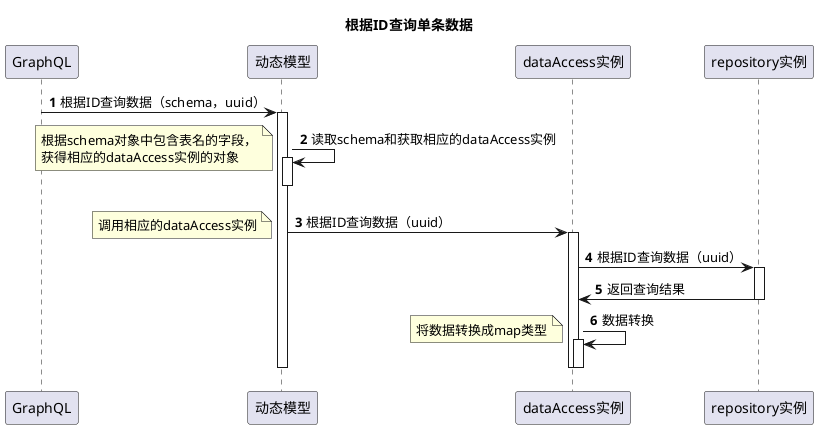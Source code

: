 @startuml
title 根据ID查询单条数据
autonumber
participant GraphQL
participant 动态模型
participant dataAccess实例
participant repository实例

GraphQL -> 动态模型 : 根据ID查询数据（schema，uuid）
activate 动态模型
动态模型 -> 动态模型 : 读取schema和获取相应的dataAccess实例
note left
    根据schema对象中包含表名的字段，
    获得相应的dataAccess实例的对象
end note
activate 动态模型
deactivate 动态模型
动态模型 -> dataAccess实例 : 根据ID查询数据（uuid）
note left
    调用相应的dataAccess实例
end note
activate dataAccess实例
dataAccess实例 -> repository实例 : 根据ID查询数据（uuid）
activate repository实例
repository实例 -> dataAccess实例 : 返回查询结果
deactivate repository实例
dataAccess实例 -> dataAccess实例 : 数据转换
note left
    将数据转换成map类型
end note
activate dataAccess实例
deactivate dataAccess实例
deactivate dataAccess实例
deactivate repository实例
deactivate 动态模型
@enduml